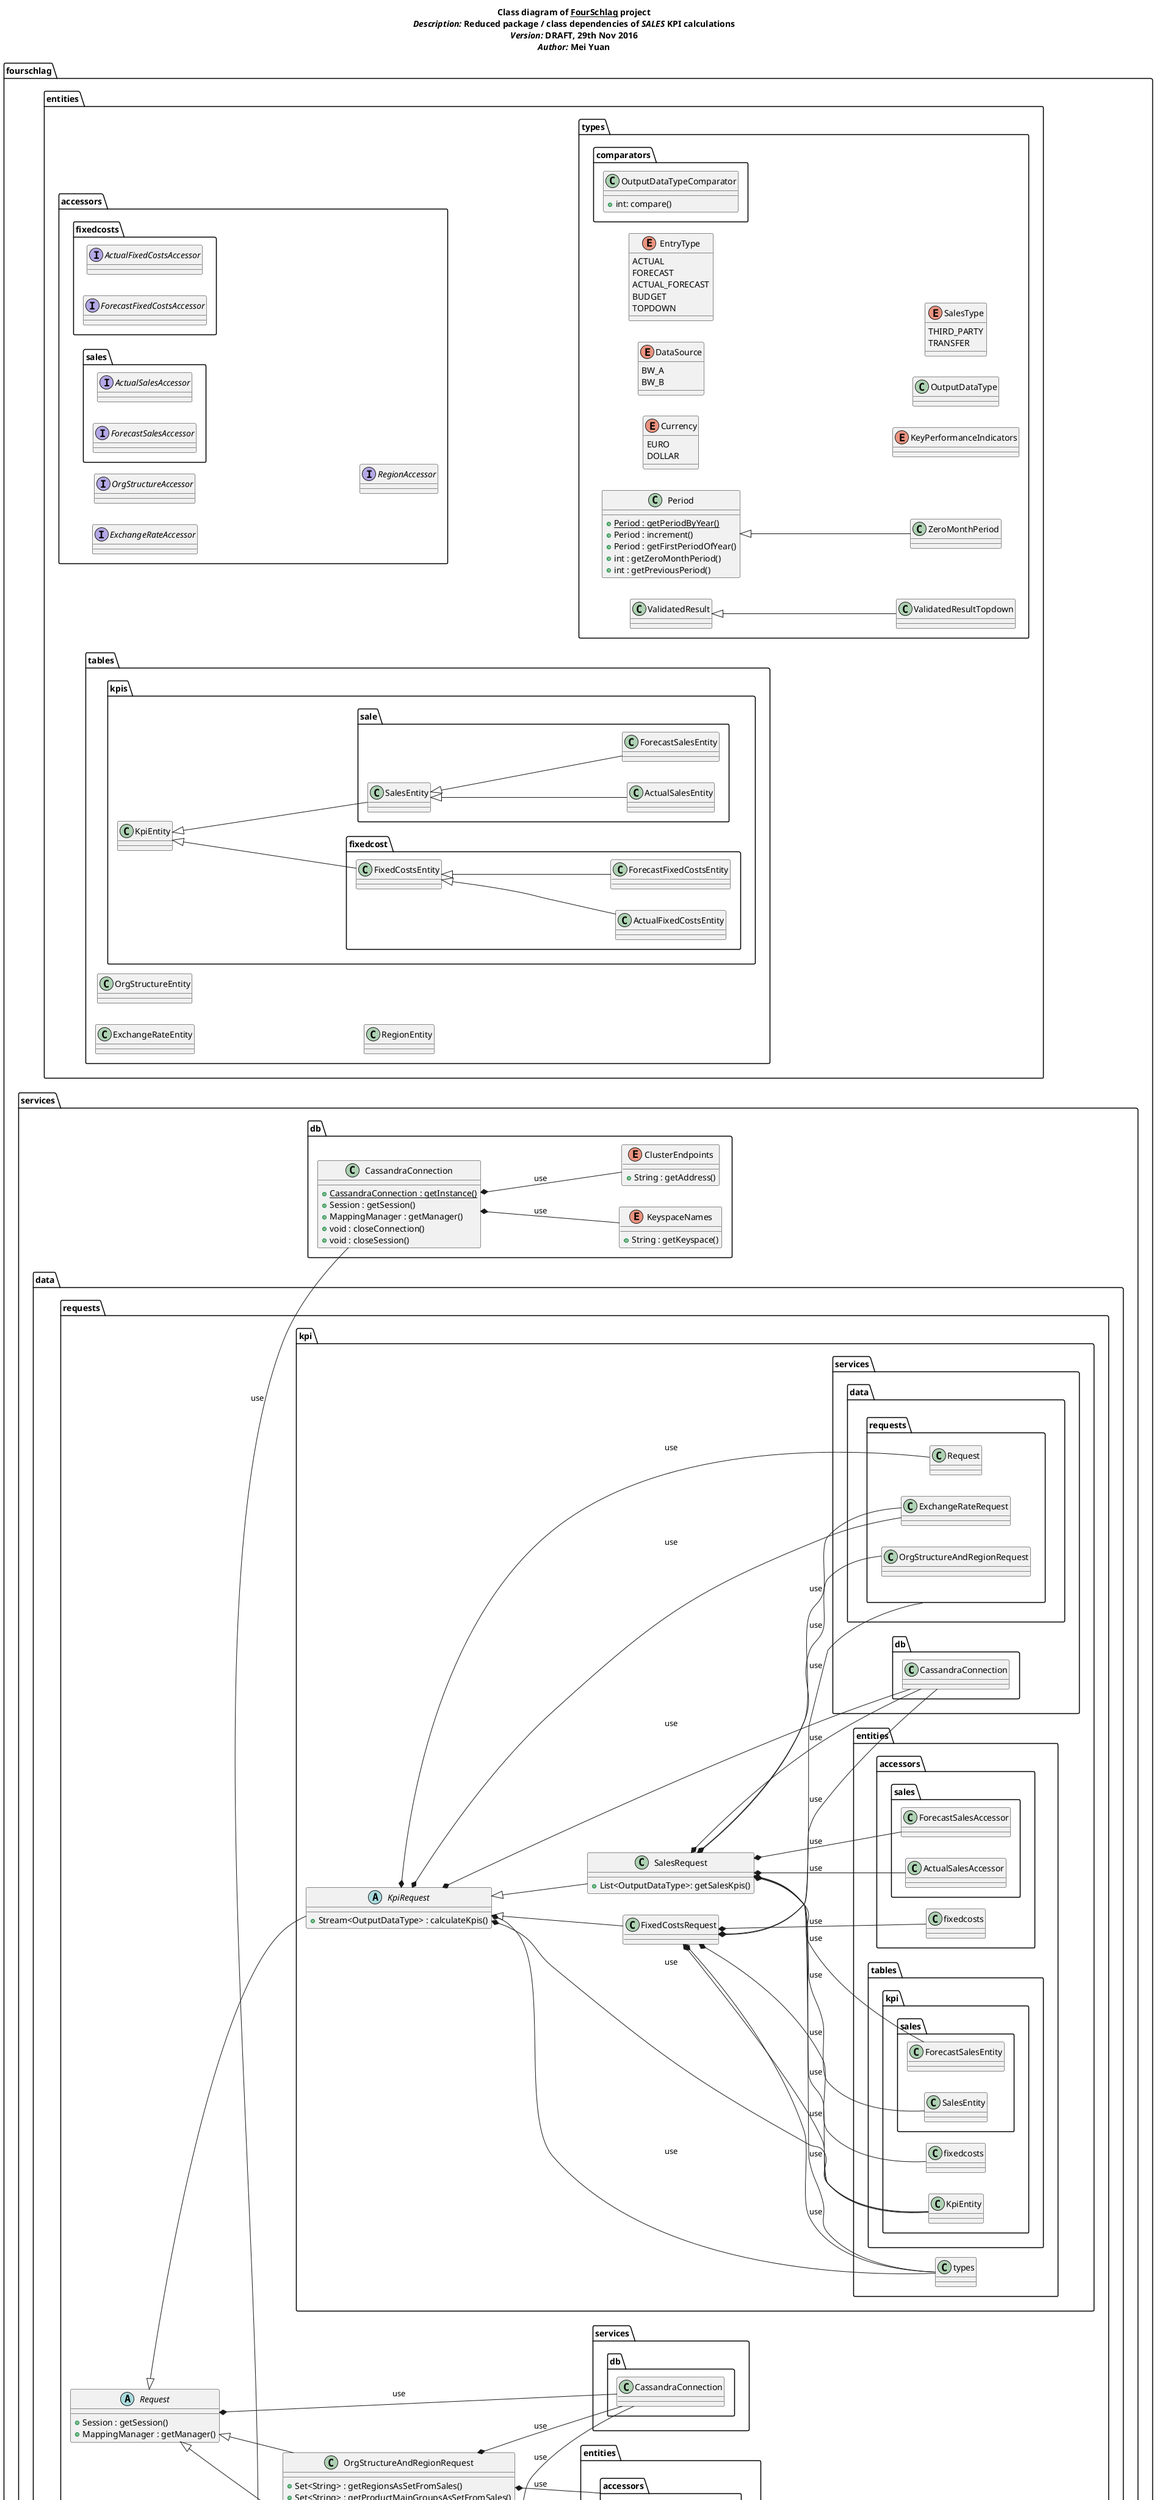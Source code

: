 @startuml
/' For available options see
http://plantuml.com/component-diagram
http://plantuml.com/class-diagram '/

title
 <b>Class diagram of <u>FourSchlag</u> project</b>
 <i>Description:</i> Reduced package / class dependencies of <i>SALES</i> KPI calculations
 <i>Version:</i> <b>DRAFT</b>, 29th Nov 2016
 <i>Author:</i> Mei Yuan
end title

left to right direction

package fourschlag {
    package entities {
        package accessors {
            package fixedcosts {
                Interface ActualFixedCostsAccessor

                Interface ForecastFixedCostsAccessor
            }

            package sales {
                Interface ActualSalesAccessor

                Interface ForecastSalesAccessor
            }

            Interface ExchangeRateAccessor

            Interface OrgStructureAccessor

            Interface RegionAccessor
        }


        package tables{
            package kpis {
                package fixedcost {
                    Class ActualFixedCostsEntity

                    Class FixedCostsEntity

                    Class ForecastFixedCostsEntity

                    ' inheritances from FixedCostsEntity
                    FixedCostsEntity <|-- ActualFixedCostsEntity
                    FixedCostsEntity <|-- ForecastFixedCostsEntity
                }


            package sale{
                Class ActualSalesEntity
                Class ForecastSalesEntity
                Class SalesEntity

                ' inheritances from SalesEntity
                SalesEntity <|-- ActualSalesEntity
                SalesEntity <|-- ForecastSalesEntity

                }

                Class KpiEntity

                ' inheritances from KpiEntity
                KpiEntity <|-- FixedCostsEntity
                KpiEntity <|-- SalesEntity
            }


            Class ExchangeRateEntity

            Class OrgStructureEntity

            Class RegionEntity

        }


        package types {
            package comparators {
                Class OutputDataTypeComparator {
                    + int: compare()
                }
            }

            Enum Currency {
                EURO
				DOLLAR
            }

            Enum DataSource {
				BW_A
				BW_B
			}

            Enum EntryType{
				ACTUAL
				FORECAST
				ACTUAL_FORECAST
				BUDGET
				TOPDOWN
			}

            Enum KeyPerformanceIndicators

            Class OutputDataType

            Class Period {
                + {static} Period : getPeriodByYear()
                + Period : increment()
                + Period : getFirstPeriodOfYear()
                + int : getZeroMonthPeriod()
                + int : getPreviousPeriod()
            }

            Enum SalesType {
				THIRD_PARTY
				TRANSFER
			}

            Class ValidatedResult

            Class ValidatedResultTopdown

            Class ZeroMonthPeriod

            ' inheritances from ValidatedResult
            ValidatedResult <|-- ValidatedResultTopdown

            ' inheritances from Period
            Period <|-- ZeroMonthPeriod

        }

    }
 package services {

        package data {

            package requests {
                package kpi {
                    Class FixedCostsRequest

                    Abstract Class KpiRequest {
                        +Stream<OutputDataType> : calculateKpis()
                    }

                    Class SalesRequest {
                        +List<OutputDataType>: getSalesKpis()
                    }


                    KpiRequest <|-- FixedCostsRequest
                    KpiRequest <|-- SalesRequest
                    KpiRequest *-- entities.types : use
                    KpiRequest *-- services.data.requests.ExchangeRateRequest : use
                    KpiRequest *-- services.data.requests.Request : use
                    KpiRequest *-- services.db.CassandraConnection : use
                    KpiRequest *-- entities.tables.kpi.KpiEntity : use

                    FixedCostsRequest *-- entities.types : use
                    FixedCostsRequest *-- entities.accessors.fixedcosts : use
                    FixedCostsRequest *-- entities.tables.kpi.KpiEntity : use
                    FixedCostsRequest *-- entities.tables.kpi.fixedcosts : use
                    FixedCostsRequest *-- services.data.requests : use
                    FixedCostsRequest *-- services.db.CassandraConnection : use

                    SalesRequest *-- entities.types : use
                    SalesRequest *-- entities.accessors.sales.ActualSalesAccessor : use
                    SalesRequest *-- entities.accessors.sales.ForecastSalesAccessor : use
                    SalesRequest *-- entities.tables.kpi.KpiEntity : use
                    SalesRequest *-- entities.tables.kpi.sales.ForecastSalesEntity : use
                    SalesRequest *-- entities.tables.kpi.sales.SalesEntity : use
                    SalesRequest *-- services.db.CassandraConnection : use
                    SalesRequest *-- services.data.requests.ExchangeRateRequest : use
                    SalesRequest *-- services.data.requests.OrgStructureAndRegionRequest : use


                }

                Class ExchangeRateRequest {
                    +double : getExchangeRate()
                    +String : getToCurrency()
                }

                Class OrgStructureAndRegionRequest {
                    +Set<String> : getRegionsAsSetFromSales()
                    +Set<String> : getProductMainGroupsAsSetFromSales()
                }

                Abstract Class Request {
                    +Session : getSession()
                    +MappingManager : getManager()
                }

                    ' inherits for Request
                    Request <|-- KpiRequest
                    Request <|-- ExchangeRateRequest
                    Request <|-- OrgStructureAndRegionRequest

                    ExchangeRateRequest *-- entities.accessors.ExchangeRateAccessor : use
                    ExchangeRateRequest *-- entities.tables.ExchangeRateEntity : use
                    ExchangeRateRequest *-- entities.types.Currency : use
                    ExchangeRateRequest *-- entities.types.Period : use
                    ExchangeRateRequest *-- services.db.CassandraConnection : use

                    OrgStructureAndRegionRequest *-- entities.tables : use
                    OrgStructureAndRegionRequest *-- services.db.CassandraConnection : use
                    OrgStructureAndRegionRequest *-- entities.accessors : use

                    Request *-- services.db.CassandraConnection : use
            }

            package service {
                Class FixedCostsService {
                    +Stream<OutputDataType> : getFixedCostsKpis()
                }

                Class SalesService {
                    +List<OutputDataType> : getSalesKPIs()
                }

                Abstract Class Service {
                    +CassandraConnection : getConnection()
                    +{static}int : getNumberOfMonths()
                }


                  Service <|-- SalesService
                  Service <|-- FixedCostsService
                  Service *-- services.db.CassandraConnection : use

                  FixedCostsService *-- entities.types.Currency : use
                  FixedCostsService *-- entities.types.OutputDataType : use
                  FixedCostsService *-- entities.types.Period : use
                  FixedCostsService *-- services.data.requests.ExchangeRateRequest : use
                  FixedCostsService *-- services.data.requests.kpi.FixedCostsRequest : use
                  FixedCostsService *-- services.data.requests.OrgStructureAndRegionRequest : use
                  FixedCostsService *-- services.db.CassandraConnection : use

                  SalesService *-- entities.types.Currency : use
                  SalesService *-- entities.types.OutputDataType : use
                  SalesService *-- entities.types.Period : use
                  SalesService *-- entities.types.SalesType : use
                  SalesService *-- services.data.requests.ExchangeRateRequest : use
                  SalesService *-- services.data.requests.OrgStructureAndRegionRequest : use
                  SalesService *-- services.data.requests.kpi.SalesRequest : use
                  SalesService *-- services.db.CassandraConnection : use
            }
        }

        package db {
            Enum KeyspaceNames {
                +String : getKeyspace()
            }

            Enum ClusterEndpoints {
                +String : getAddress()
            }

            Class CassandraConnection {
                +{static}CassandraConnection : getInstance()
                +Session : getSession()
                +MappingManager : getManager()
                +void : closeConnection()
                +void : closeSession()
            }

            ' internal uses of CassandaConnection
            CassandraConnection *-- KeyspaceNames : use
            CassandraConnection *-- ClusterEndpoints : use

            ' open database connection
            Service *-- CassandraConnection : use
        }

        package web {
            package ws {
                Class ForecastWS {
                    +Response : getSalesKPIs()
                }
            }

            Class ApplicationService<? extends Application>

            ApplicationService -- ForecastWS

            ' WS uses SalesService to get the KPI data
            ForecastWS *-- entities.types.Currency : use
            ForecastWS *-- entities.types.OutputDataType: use
            ForecastWS *-- entities.types.Period :use
            ForecastWS *-- entities.types.comparators.OutputDataTypeComparator : use
            ForecastWS *-- services.data.services : use
            ForecastWS *-- services.db.CassandraConnection : use
        }
    }
}

@enduml